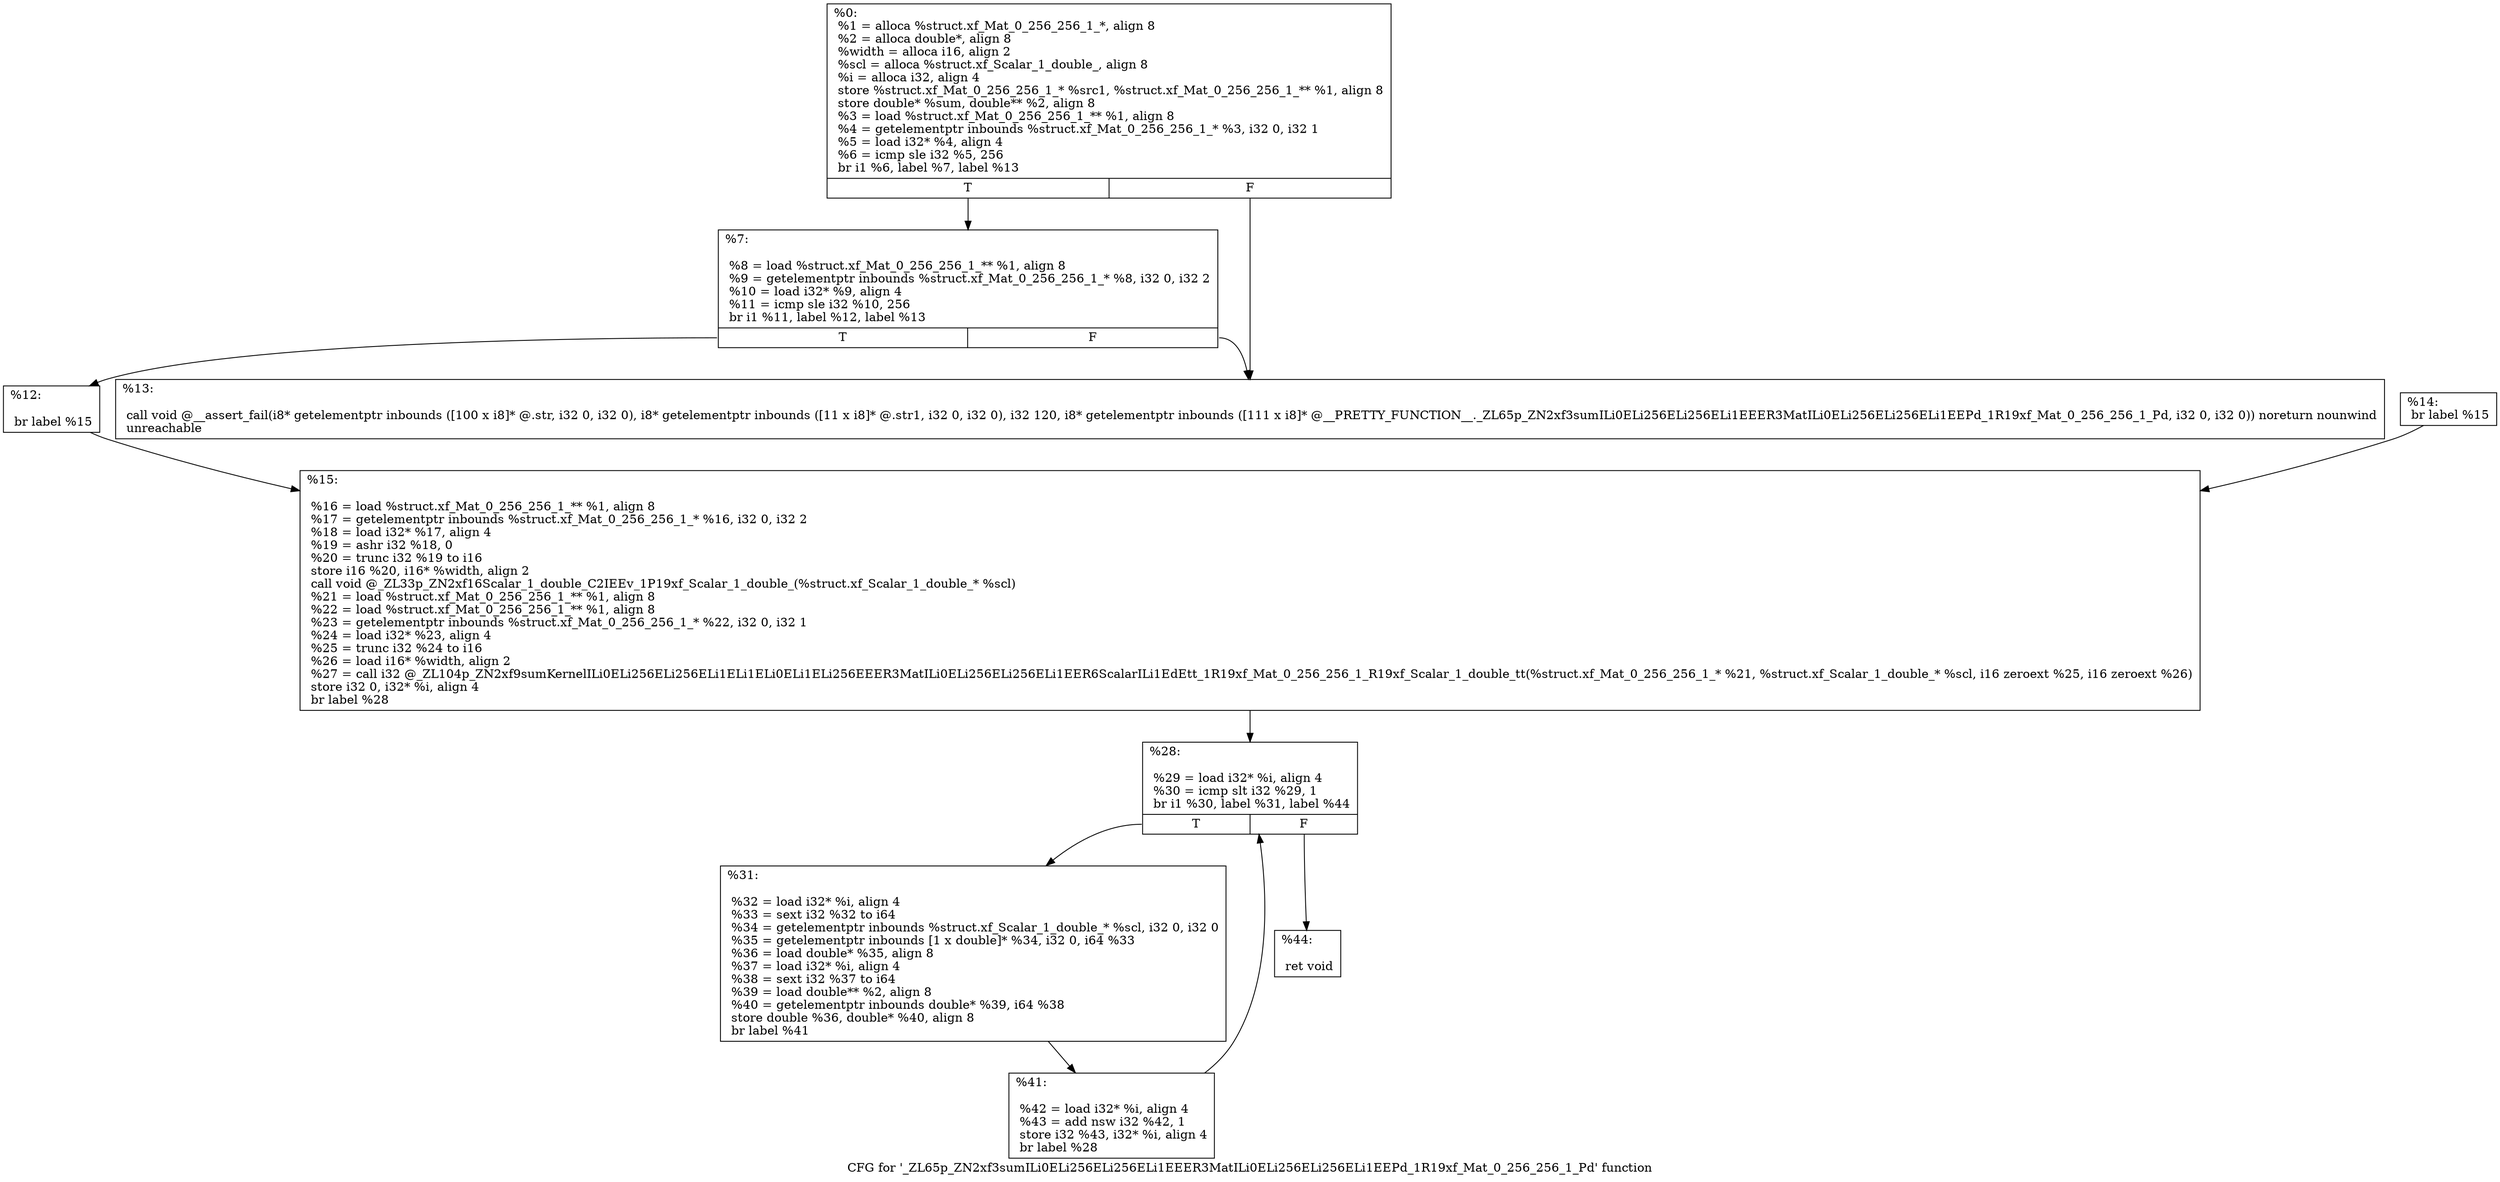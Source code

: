 digraph "CFG for '_ZL65p_ZN2xf3sumILi0ELi256ELi256ELi1EEER3MatILi0ELi256ELi256ELi1EEPd_1R19xf_Mat_0_256_256_1_Pd' function" {
	label="CFG for '_ZL65p_ZN2xf3sumILi0ELi256ELi256ELi1EEER3MatILi0ELi256ELi256ELi1EEPd_1R19xf_Mat_0_256_256_1_Pd' function";

	Node0x2443010 [shape=record,label="{%0:\l  %1 = alloca %struct.xf_Mat_0_256_256_1_*, align 8\l  %2 = alloca double*, align 8\l  %width = alloca i16, align 2\l  %scl = alloca %struct.xf_Scalar_1_double_, align 8\l  %i = alloca i32, align 4\l  store %struct.xf_Mat_0_256_256_1_* %src1, %struct.xf_Mat_0_256_256_1_** %1, align 8\l  store double* %sum, double** %2, align 8\l  %3 = load %struct.xf_Mat_0_256_256_1_** %1, align 8\l  %4 = getelementptr inbounds %struct.xf_Mat_0_256_256_1_* %3, i32 0, i32 1\l  %5 = load i32* %4, align 4\l  %6 = icmp sle i32 %5, 256\l  br i1 %6, label %7, label %13\l|{<s0>T|<s1>F}}"];
	Node0x2443010:s0 -> Node0x2443560;
	Node0x2443010:s1 -> Node0x24435c0;
	Node0x2443560 [shape=record,label="{%7:\l\l  %8 = load %struct.xf_Mat_0_256_256_1_** %1, align 8\l  %9 = getelementptr inbounds %struct.xf_Mat_0_256_256_1_* %8, i32 0, i32 2\l  %10 = load i32* %9, align 4\l  %11 = icmp sle i32 %10, 256\l  br i1 %11, label %12, label %13\l|{<s0>T|<s1>F}}"];
	Node0x2443560:s0 -> Node0x2443930;
	Node0x2443560:s1 -> Node0x24435c0;
	Node0x2443930 [shape=record,label="{%12:\l\l  br label %15\l}"];
	Node0x2443930 -> Node0x2443a40;
	Node0x24435c0 [shape=record,label="{%13:\l\l  call void @__assert_fail(i8* getelementptr inbounds ([100 x i8]* @.str, i32 0, i32 0), i8* getelementptr inbounds ([11 x i8]* @.str1, i32 0, i32 0), i32 120, i8* getelementptr inbounds ([111 x i8]* @__PRETTY_FUNCTION__._ZL65p_ZN2xf3sumILi0ELi256ELi256ELi1EEER3MatILi0ELi256ELi256ELi1EEPd_1R19xf_Mat_0_256_256_1_Pd, i32 0, i32 0)) noreturn nounwind\l  unreachable\l}"];
	Node0x2444170 [shape=record,label="{%14:                                                  \l  br label %15\l}"];
	Node0x2444170 -> Node0x2443a40;
	Node0x2443a40 [shape=record,label="{%15:\l\l  %16 = load %struct.xf_Mat_0_256_256_1_** %1, align 8\l  %17 = getelementptr inbounds %struct.xf_Mat_0_256_256_1_* %16, i32 0, i32 2\l  %18 = load i32* %17, align 4\l  %19 = ashr i32 %18, 0\l  %20 = trunc i32 %19 to i16\l  store i16 %20, i16* %width, align 2\l  call void @_ZL33p_ZN2xf16Scalar_1_double_C2IEEv_1P19xf_Scalar_1_double_(%struct.xf_Scalar_1_double_* %scl)\l  %21 = load %struct.xf_Mat_0_256_256_1_** %1, align 8\l  %22 = load %struct.xf_Mat_0_256_256_1_** %1, align 8\l  %23 = getelementptr inbounds %struct.xf_Mat_0_256_256_1_* %22, i32 0, i32 1\l  %24 = load i32* %23, align 4\l  %25 = trunc i32 %24 to i16\l  %26 = load i16* %width, align 2\l  %27 = call i32 @_ZL104p_ZN2xf9sumKernelILi0ELi256ELi256ELi1ELi1ELi0ELi1ELi256EEER3MatILi0ELi256ELi256ELi1EER6ScalarILi1EdEtt_1R19xf_Mat_0_256_256_1_R19xf_Scalar_1_double_tt(%struct.xf_Mat_0_256_256_1_* %21, %struct.xf_Scalar_1_double_* %scl, i16 zeroext %25, i16 zeroext %26)\l  store i32 0, i32* %i, align 4\l  br label %28\l}"];
	Node0x2443a40 -> Node0x2444d00;
	Node0x2444d00 [shape=record,label="{%28:\l\l  %29 = load i32* %i, align 4\l  %30 = icmp slt i32 %29, 1\l  br i1 %30, label %31, label %44\l|{<s0>T|<s1>F}}"];
	Node0x2444d00:s0 -> Node0x2444f30;
	Node0x2444d00:s1 -> Node0x2444f90;
	Node0x2444f30 [shape=record,label="{%31:\l\l  %32 = load i32* %i, align 4\l  %33 = sext i32 %32 to i64\l  %34 = getelementptr inbounds %struct.xf_Scalar_1_double_* %scl, i32 0, i32 0\l  %35 = getelementptr inbounds [1 x double]* %34, i32 0, i64 %33\l  %36 = load double* %35, align 8\l  %37 = load i32* %i, align 4\l  %38 = sext i32 %37 to i64\l  %39 = load double** %2, align 8\l  %40 = getelementptr inbounds double* %39, i64 %38\l  store double %36, double* %40, align 8\l  br label %41\l}"];
	Node0x2444f30 -> Node0x2445660;
	Node0x2445660 [shape=record,label="{%41:\l\l  %42 = load i32* %i, align 4\l  %43 = add nsw i32 %42, 1\l  store i32 %43, i32* %i, align 4\l  br label %28\l}"];
	Node0x2445660 -> Node0x2444d00;
	Node0x2444f90 [shape=record,label="{%44:\l\l  ret void\l}"];
}
